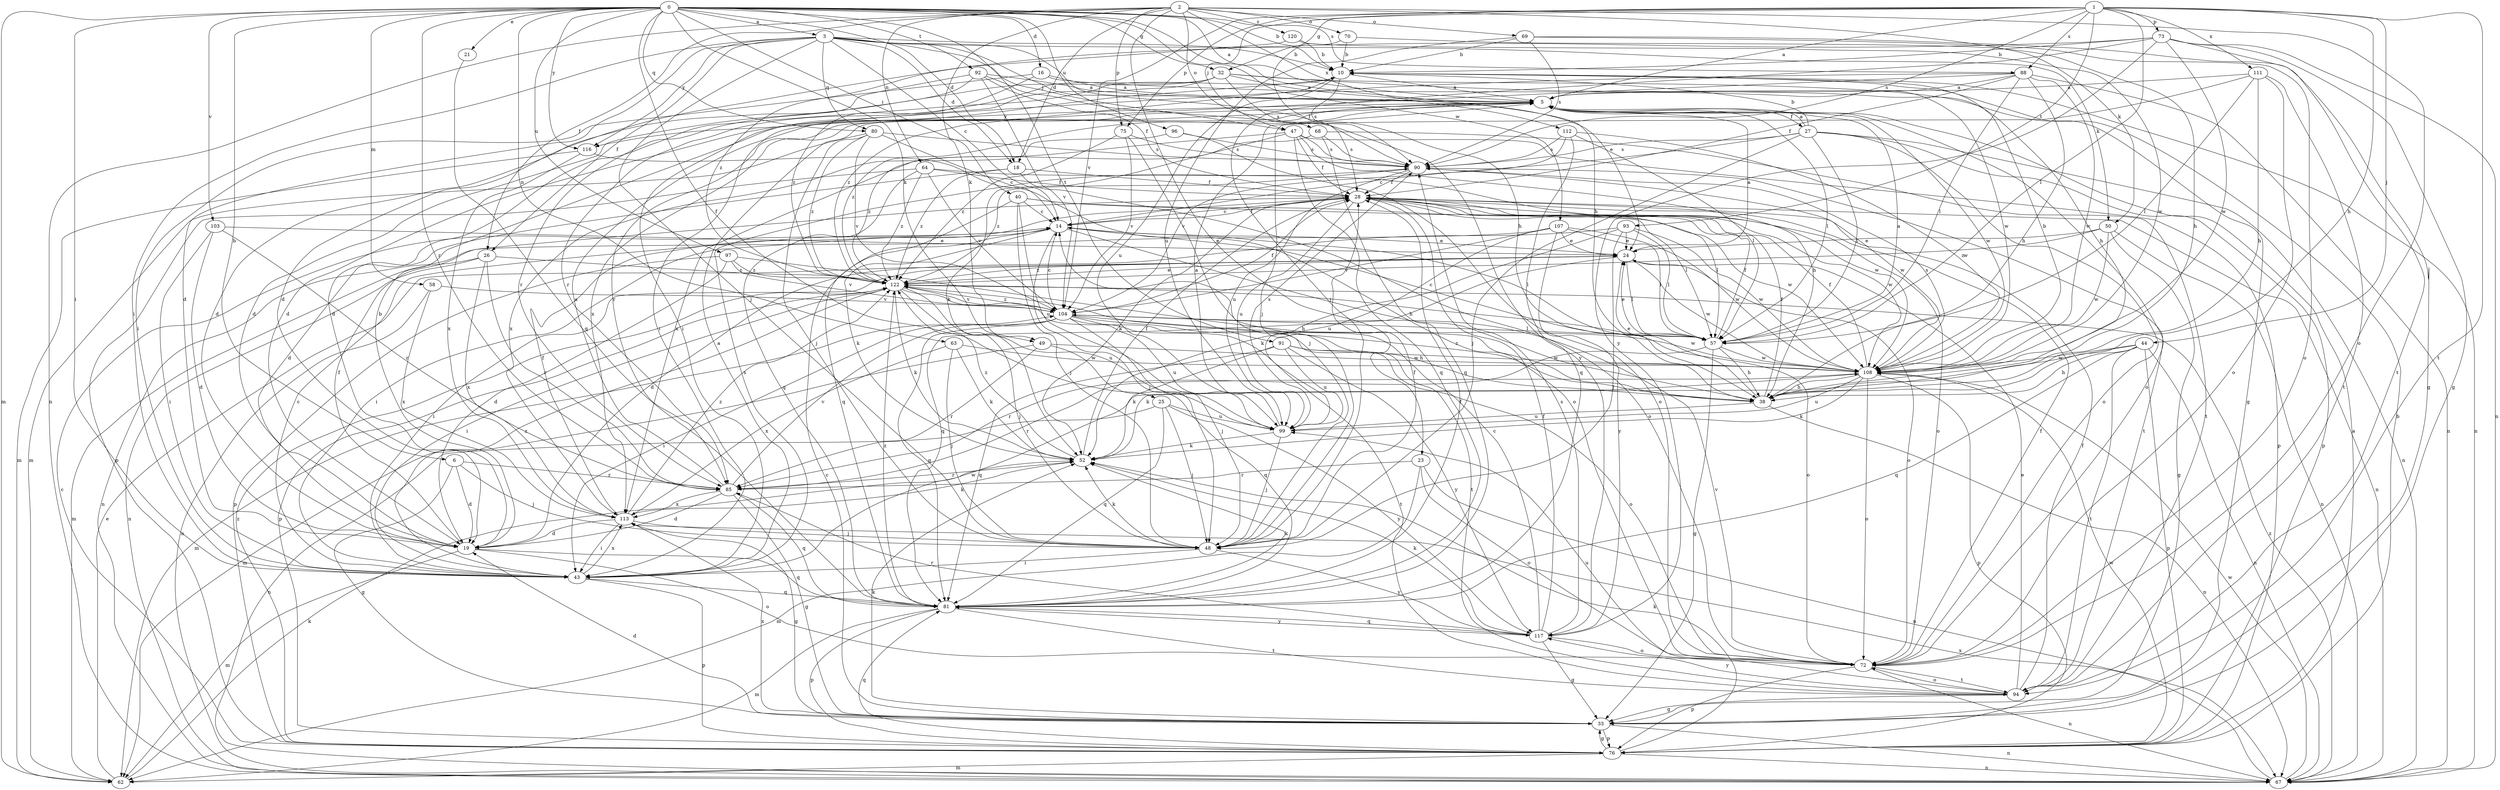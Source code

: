 strict digraph  {
0;
1;
2;
3;
5;
6;
10;
14;
16;
18;
19;
21;
23;
24;
25;
26;
27;
28;
32;
33;
38;
40;
43;
44;
47;
48;
49;
50;
52;
57;
58;
62;
63;
64;
67;
68;
69;
70;
72;
73;
75;
76;
80;
81;
85;
88;
90;
91;
92;
93;
94;
96;
97;
99;
103;
104;
107;
108;
111;
112;
113;
116;
117;
120;
122;
0 -> 3  [label=a];
0 -> 5  [label=a];
0 -> 6  [label=b];
0 -> 10  [label=b];
0 -> 16  [label=d];
0 -> 18  [label=d];
0 -> 21  [label=e];
0 -> 25  [label=f];
0 -> 32  [label=g];
0 -> 38  [label=h];
0 -> 40  [label=i];
0 -> 43  [label=i];
0 -> 49  [label=k];
0 -> 58  [label=m];
0 -> 62  [label=m];
0 -> 63  [label=n];
0 -> 80  [label=q];
0 -> 85  [label=r];
0 -> 88  [label=s];
0 -> 91  [label=t];
0 -> 92  [label=t];
0 -> 96  [label=u];
0 -> 97  [label=u];
0 -> 103  [label=v];
0 -> 107  [label=w];
0 -> 116  [label=y];
1 -> 5  [label=a];
1 -> 32  [label=g];
1 -> 38  [label=h];
1 -> 44  [label=j];
1 -> 47  [label=j];
1 -> 57  [label=l];
1 -> 73  [label=p];
1 -> 75  [label=p];
1 -> 88  [label=s];
1 -> 90  [label=s];
1 -> 93  [label=t];
1 -> 94  [label=t];
1 -> 104  [label=v];
1 -> 111  [label=x];
2 -> 18  [label=d];
2 -> 23  [label=e];
2 -> 26  [label=f];
2 -> 49  [label=k];
2 -> 50  [label=k];
2 -> 64  [label=n];
2 -> 67  [label=n];
2 -> 68  [label=o];
2 -> 69  [label=o];
2 -> 70  [label=o];
2 -> 72  [label=o];
2 -> 75  [label=p];
2 -> 112  [label=x];
2 -> 120  [label=z];
3 -> 10  [label=b];
3 -> 14  [label=c];
3 -> 18  [label=d];
3 -> 19  [label=d];
3 -> 24  [label=e];
3 -> 26  [label=f];
3 -> 38  [label=h];
3 -> 43  [label=i];
3 -> 47  [label=j];
3 -> 48  [label=j];
3 -> 50  [label=k];
3 -> 80  [label=q];
3 -> 116  [label=y];
5 -> 27  [label=f];
5 -> 57  [label=l];
5 -> 72  [label=o];
5 -> 85  [label=r];
5 -> 108  [label=w];
5 -> 113  [label=x];
5 -> 116  [label=y];
5 -> 122  [label=z];
6 -> 19  [label=d];
6 -> 33  [label=g];
6 -> 48  [label=j];
6 -> 85  [label=r];
10 -> 5  [label=a];
10 -> 19  [label=d];
10 -> 67  [label=n];
10 -> 90  [label=s];
10 -> 99  [label=u];
10 -> 122  [label=z];
14 -> 24  [label=e];
14 -> 28  [label=f];
14 -> 38  [label=h];
14 -> 43  [label=i];
14 -> 48  [label=j];
14 -> 52  [label=k];
14 -> 57  [label=l];
16 -> 5  [label=a];
16 -> 43  [label=i];
16 -> 108  [label=w];
16 -> 122  [label=z];
18 -> 19  [label=d];
18 -> 28  [label=f];
18 -> 72  [label=o];
18 -> 122  [label=z];
19 -> 10  [label=b];
19 -> 28  [label=f];
19 -> 62  [label=m];
19 -> 72  [label=o];
19 -> 81  [label=q];
21 -> 81  [label=q];
23 -> 62  [label=m];
23 -> 67  [label=n];
23 -> 72  [label=o];
23 -> 85  [label=r];
24 -> 5  [label=a];
24 -> 43  [label=i];
24 -> 57  [label=l];
24 -> 72  [label=o];
24 -> 81  [label=q];
24 -> 108  [label=w];
24 -> 122  [label=z];
25 -> 48  [label=j];
25 -> 67  [label=n];
25 -> 81  [label=q];
25 -> 99  [label=u];
25 -> 117  [label=y];
26 -> 62  [label=m];
26 -> 67  [label=n];
26 -> 85  [label=r];
26 -> 113  [label=x];
26 -> 122  [label=z];
27 -> 5  [label=a];
27 -> 10  [label=b];
27 -> 14  [label=c];
27 -> 48  [label=j];
27 -> 57  [label=l];
27 -> 67  [label=n];
27 -> 72  [label=o];
27 -> 76  [label=p];
27 -> 90  [label=s];
28 -> 14  [label=c];
28 -> 52  [label=k];
28 -> 57  [label=l];
28 -> 67  [label=n];
28 -> 72  [label=o];
28 -> 99  [label=u];
28 -> 108  [label=w];
32 -> 5  [label=a];
32 -> 19  [label=d];
32 -> 33  [label=g];
32 -> 38  [label=h];
32 -> 43  [label=i];
32 -> 85  [label=r];
32 -> 90  [label=s];
33 -> 14  [label=c];
33 -> 19  [label=d];
33 -> 52  [label=k];
33 -> 67  [label=n];
33 -> 76  [label=p];
33 -> 113  [label=x];
38 -> 24  [label=e];
38 -> 28  [label=f];
38 -> 67  [label=n];
38 -> 99  [label=u];
38 -> 122  [label=z];
40 -> 14  [label=c];
40 -> 48  [label=j];
40 -> 57  [label=l];
40 -> 81  [label=q];
40 -> 99  [label=u];
40 -> 108  [label=w];
43 -> 5  [label=a];
43 -> 14  [label=c];
43 -> 76  [label=p];
43 -> 81  [label=q];
43 -> 90  [label=s];
43 -> 108  [label=w];
43 -> 113  [label=x];
43 -> 122  [label=z];
44 -> 38  [label=h];
44 -> 52  [label=k];
44 -> 67  [label=n];
44 -> 76  [label=p];
44 -> 81  [label=q];
44 -> 94  [label=t];
44 -> 108  [label=w];
47 -> 28  [label=f];
47 -> 38  [label=h];
47 -> 52  [label=k];
47 -> 76  [label=p];
47 -> 81  [label=q];
47 -> 90  [label=s];
47 -> 122  [label=z];
48 -> 28  [label=f];
48 -> 43  [label=i];
48 -> 52  [label=k];
48 -> 117  [label=y];
49 -> 62  [label=m];
49 -> 81  [label=q];
49 -> 85  [label=r];
49 -> 108  [label=w];
50 -> 24  [label=e];
50 -> 33  [label=g];
50 -> 67  [label=n];
50 -> 108  [label=w];
50 -> 122  [label=z];
52 -> 28  [label=f];
52 -> 85  [label=r];
52 -> 122  [label=z];
57 -> 5  [label=a];
57 -> 14  [label=c];
57 -> 24  [label=e];
57 -> 28  [label=f];
57 -> 33  [label=g];
57 -> 38  [label=h];
57 -> 85  [label=r];
57 -> 108  [label=w];
58 -> 67  [label=n];
58 -> 104  [label=v];
58 -> 113  [label=x];
62 -> 24  [label=e];
62 -> 52  [label=k];
63 -> 48  [label=j];
63 -> 52  [label=k];
63 -> 108  [label=w];
63 -> 113  [label=x];
64 -> 28  [label=f];
64 -> 76  [label=p];
64 -> 81  [label=q];
64 -> 104  [label=v];
64 -> 108  [label=w];
64 -> 122  [label=z];
67 -> 108  [label=w];
67 -> 113  [label=x];
67 -> 122  [label=z];
68 -> 81  [label=q];
68 -> 90  [label=s];
68 -> 94  [label=t];
68 -> 113  [label=x];
69 -> 10  [label=b];
69 -> 33  [label=g];
69 -> 72  [label=o];
69 -> 90  [label=s];
69 -> 99  [label=u];
70 -> 10  [label=b];
70 -> 28  [label=f];
70 -> 38  [label=h];
72 -> 28  [label=f];
72 -> 67  [label=n];
72 -> 76  [label=p];
72 -> 94  [label=t];
72 -> 104  [label=v];
73 -> 10  [label=b];
73 -> 19  [label=d];
73 -> 33  [label=g];
73 -> 48  [label=j];
73 -> 67  [label=n];
73 -> 94  [label=t];
73 -> 108  [label=w];
73 -> 117  [label=y];
75 -> 48  [label=j];
75 -> 90  [label=s];
75 -> 104  [label=v];
75 -> 122  [label=z];
76 -> 5  [label=a];
76 -> 10  [label=b];
76 -> 14  [label=c];
76 -> 33  [label=g];
76 -> 52  [label=k];
76 -> 62  [label=m];
76 -> 67  [label=n];
76 -> 81  [label=q];
76 -> 108  [label=w];
76 -> 122  [label=z];
80 -> 14  [label=c];
80 -> 48  [label=j];
80 -> 62  [label=m];
80 -> 90  [label=s];
80 -> 104  [label=v];
80 -> 122  [label=z];
81 -> 28  [label=f];
81 -> 52  [label=k];
81 -> 62  [label=m];
81 -> 76  [label=p];
81 -> 94  [label=t];
81 -> 117  [label=y];
81 -> 122  [label=z];
85 -> 5  [label=a];
85 -> 19  [label=d];
85 -> 33  [label=g];
85 -> 81  [label=q];
85 -> 104  [label=v];
85 -> 113  [label=x];
88 -> 5  [label=a];
88 -> 19  [label=d];
88 -> 28  [label=f];
88 -> 38  [label=h];
88 -> 43  [label=i];
88 -> 57  [label=l];
88 -> 67  [label=n];
88 -> 108  [label=w];
90 -> 28  [label=f];
90 -> 94  [label=t];
90 -> 99  [label=u];
90 -> 108  [label=w];
90 -> 122  [label=z];
91 -> 52  [label=k];
91 -> 72  [label=o];
91 -> 81  [label=q];
91 -> 99  [label=u];
91 -> 108  [label=w];
91 -> 117  [label=y];
92 -> 5  [label=a];
92 -> 19  [label=d];
92 -> 28  [label=f];
92 -> 85  [label=r];
92 -> 104  [label=v];
92 -> 117  [label=y];
93 -> 19  [label=d];
93 -> 24  [label=e];
93 -> 48  [label=j];
93 -> 52  [label=k];
93 -> 57  [label=l];
93 -> 108  [label=w];
94 -> 24  [label=e];
94 -> 28  [label=f];
94 -> 33  [label=g];
94 -> 72  [label=o];
94 -> 99  [label=u];
94 -> 117  [label=y];
96 -> 72  [label=o];
96 -> 90  [label=s];
96 -> 113  [label=x];
97 -> 19  [label=d];
97 -> 38  [label=h];
97 -> 76  [label=p];
97 -> 104  [label=v];
97 -> 122  [label=z];
99 -> 5  [label=a];
99 -> 48  [label=j];
99 -> 52  [label=k];
99 -> 90  [label=s];
103 -> 19  [label=d];
103 -> 24  [label=e];
103 -> 43  [label=i];
103 -> 85  [label=r];
104 -> 14  [label=c];
104 -> 28  [label=f];
104 -> 38  [label=h];
104 -> 43  [label=i];
104 -> 48  [label=j];
104 -> 57  [label=l];
104 -> 62  [label=m];
104 -> 81  [label=q];
104 -> 94  [label=t];
104 -> 99  [label=u];
104 -> 108  [label=w];
104 -> 122  [label=z];
107 -> 24  [label=e];
107 -> 57  [label=l];
107 -> 67  [label=n];
107 -> 99  [label=u];
107 -> 104  [label=v];
107 -> 108  [label=w];
107 -> 117  [label=y];
108 -> 10  [label=b];
108 -> 28  [label=f];
108 -> 38  [label=h];
108 -> 52  [label=k];
108 -> 72  [label=o];
108 -> 76  [label=p];
108 -> 85  [label=r];
108 -> 90  [label=s];
108 -> 99  [label=u];
111 -> 5  [label=a];
111 -> 38  [label=h];
111 -> 48  [label=j];
111 -> 57  [label=l];
111 -> 72  [label=o];
111 -> 94  [label=t];
112 -> 57  [label=l];
112 -> 81  [label=q];
112 -> 90  [label=s];
112 -> 104  [label=v];
112 -> 108  [label=w];
113 -> 19  [label=d];
113 -> 28  [label=f];
113 -> 33  [label=g];
113 -> 43  [label=i];
113 -> 48  [label=j];
113 -> 52  [label=k];
113 -> 122  [label=z];
116 -> 62  [label=m];
116 -> 72  [label=o];
116 -> 113  [label=x];
117 -> 14  [label=c];
117 -> 28  [label=f];
117 -> 33  [label=g];
117 -> 52  [label=k];
117 -> 72  [label=o];
117 -> 81  [label=q];
117 -> 85  [label=r];
117 -> 90  [label=s];
120 -> 10  [label=b];
120 -> 108  [label=w];
120 -> 122  [label=z];
122 -> 24  [label=e];
122 -> 43  [label=i];
122 -> 48  [label=j];
122 -> 52  [label=k];
122 -> 72  [label=o];
122 -> 76  [label=p];
122 -> 94  [label=t];
122 -> 99  [label=u];
122 -> 104  [label=v];
}
